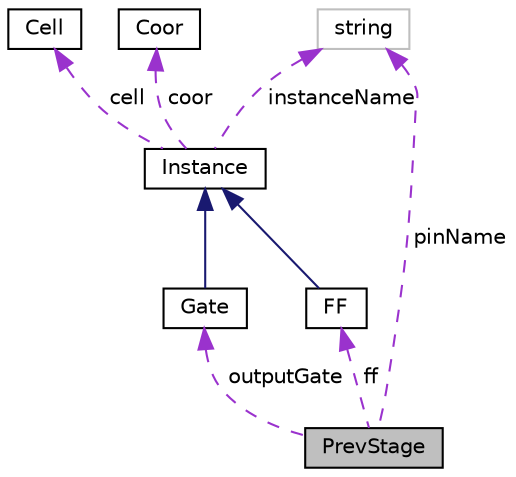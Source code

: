 digraph "PrevStage"
{
 // LATEX_PDF_SIZE
  edge [fontname="Helvetica",fontsize="10",labelfontname="Helvetica",labelfontsize="10"];
  node [fontname="Helvetica",fontsize="10",shape=record];
  Node1 [label="PrevStage",height=0.2,width=0.4,color="black", fillcolor="grey75", style="filled", fontcolor="black",tooltip=" "];
  Node2 -> Node1 [dir="back",color="darkorchid3",fontsize="10",style="dashed",label=" ff" ];
  Node2 [label="FF",height=0.2,width=0.4,color="black", fillcolor="white", style="filled",URL="$classFF.html",tooltip=" "];
  Node3 -> Node2 [dir="back",color="midnightblue",fontsize="10",style="solid"];
  Node3 [label="Instance",height=0.2,width=0.4,color="black", fillcolor="white", style="filled",URL="$classInstance.html",tooltip=" "];
  Node4 -> Node3 [dir="back",color="darkorchid3",fontsize="10",style="dashed",label=" cell" ];
  Node4 [label="Cell",height=0.2,width=0.4,color="black", fillcolor="white", style="filled",URL="$classCell.html",tooltip=" "];
  Node5 -> Node3 [dir="back",color="darkorchid3",fontsize="10",style="dashed",label=" instanceName" ];
  Node5 [label="string",height=0.2,width=0.4,color="grey75", fillcolor="white", style="filled",tooltip=" "];
  Node6 -> Node3 [dir="back",color="darkorchid3",fontsize="10",style="dashed",label=" coor" ];
  Node6 [label="Coor",height=0.2,width=0.4,color="black", fillcolor="white", style="filled",URL="$classCoor.html",tooltip=" "];
  Node5 -> Node1 [dir="back",color="darkorchid3",fontsize="10",style="dashed",label=" pinName" ];
  Node7 -> Node1 [dir="back",color="darkorchid3",fontsize="10",style="dashed",label=" outputGate" ];
  Node7 [label="Gate",height=0.2,width=0.4,color="black", fillcolor="white", style="filled",URL="$classGate.html",tooltip=" "];
  Node3 -> Node7 [dir="back",color="midnightblue",fontsize="10",style="solid"];
}
